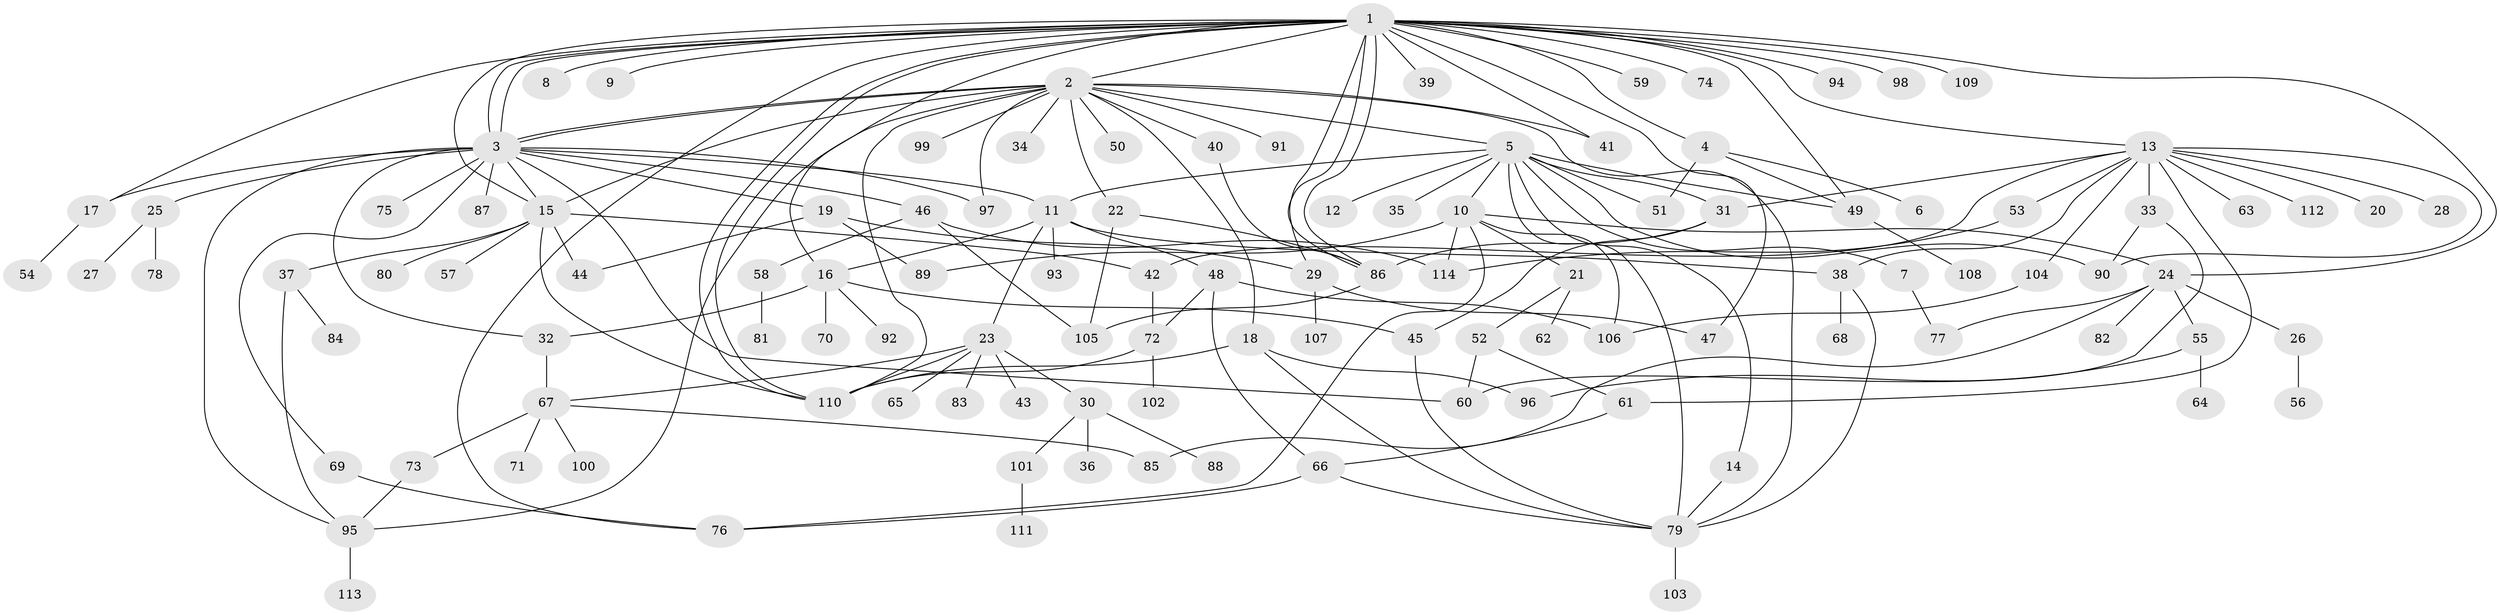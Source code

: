// Generated by graph-tools (version 1.1) at 2025/47/03/09/25 04:47:46]
// undirected, 114 vertices, 175 edges
graph export_dot {
graph [start="1"]
  node [color=gray90,style=filled];
  1;
  2;
  3;
  4;
  5;
  6;
  7;
  8;
  9;
  10;
  11;
  12;
  13;
  14;
  15;
  16;
  17;
  18;
  19;
  20;
  21;
  22;
  23;
  24;
  25;
  26;
  27;
  28;
  29;
  30;
  31;
  32;
  33;
  34;
  35;
  36;
  37;
  38;
  39;
  40;
  41;
  42;
  43;
  44;
  45;
  46;
  47;
  48;
  49;
  50;
  51;
  52;
  53;
  54;
  55;
  56;
  57;
  58;
  59;
  60;
  61;
  62;
  63;
  64;
  65;
  66;
  67;
  68;
  69;
  70;
  71;
  72;
  73;
  74;
  75;
  76;
  77;
  78;
  79;
  80;
  81;
  82;
  83;
  84;
  85;
  86;
  87;
  88;
  89;
  90;
  91;
  92;
  93;
  94;
  95;
  96;
  97;
  98;
  99;
  100;
  101;
  102;
  103;
  104;
  105;
  106;
  107;
  108;
  109;
  110;
  111;
  112;
  113;
  114;
  1 -- 2;
  1 -- 3;
  1 -- 3;
  1 -- 4;
  1 -- 8;
  1 -- 9;
  1 -- 13;
  1 -- 15;
  1 -- 16;
  1 -- 17;
  1 -- 24;
  1 -- 29;
  1 -- 39;
  1 -- 41;
  1 -- 47;
  1 -- 49;
  1 -- 59;
  1 -- 74;
  1 -- 76;
  1 -- 86;
  1 -- 86;
  1 -- 94;
  1 -- 98;
  1 -- 109;
  1 -- 110;
  1 -- 110;
  2 -- 3;
  2 -- 3;
  2 -- 5;
  2 -- 15;
  2 -- 18;
  2 -- 22;
  2 -- 34;
  2 -- 40;
  2 -- 41;
  2 -- 50;
  2 -- 79;
  2 -- 91;
  2 -- 95;
  2 -- 97;
  2 -- 99;
  2 -- 110;
  3 -- 11;
  3 -- 15;
  3 -- 17;
  3 -- 19;
  3 -- 25;
  3 -- 32;
  3 -- 46;
  3 -- 60;
  3 -- 69;
  3 -- 75;
  3 -- 87;
  3 -- 95;
  3 -- 97;
  4 -- 6;
  4 -- 49;
  4 -- 51;
  5 -- 7;
  5 -- 10;
  5 -- 11;
  5 -- 12;
  5 -- 14;
  5 -- 31;
  5 -- 35;
  5 -- 49;
  5 -- 51;
  5 -- 79;
  5 -- 90;
  7 -- 77;
  10 -- 21;
  10 -- 24;
  10 -- 76;
  10 -- 89;
  10 -- 106;
  10 -- 114;
  11 -- 16;
  11 -- 23;
  11 -- 38;
  11 -- 48;
  11 -- 93;
  13 -- 20;
  13 -- 28;
  13 -- 31;
  13 -- 33;
  13 -- 38;
  13 -- 42;
  13 -- 53;
  13 -- 61;
  13 -- 63;
  13 -- 90;
  13 -- 104;
  13 -- 112;
  14 -- 79;
  15 -- 37;
  15 -- 42;
  15 -- 44;
  15 -- 57;
  15 -- 80;
  15 -- 110;
  16 -- 32;
  16 -- 45;
  16 -- 70;
  16 -- 92;
  17 -- 54;
  18 -- 79;
  18 -- 96;
  18 -- 110;
  19 -- 29;
  19 -- 44;
  19 -- 89;
  21 -- 52;
  21 -- 62;
  22 -- 86;
  22 -- 105;
  23 -- 30;
  23 -- 43;
  23 -- 65;
  23 -- 67;
  23 -- 83;
  23 -- 110;
  24 -- 26;
  24 -- 55;
  24 -- 77;
  24 -- 82;
  24 -- 85;
  25 -- 27;
  25 -- 78;
  26 -- 56;
  29 -- 47;
  29 -- 107;
  30 -- 36;
  30 -- 88;
  30 -- 101;
  31 -- 45;
  31 -- 86;
  32 -- 67;
  33 -- 60;
  33 -- 90;
  37 -- 84;
  37 -- 95;
  38 -- 68;
  38 -- 79;
  40 -- 86;
  42 -- 72;
  45 -- 79;
  46 -- 58;
  46 -- 105;
  46 -- 114;
  48 -- 66;
  48 -- 72;
  48 -- 106;
  49 -- 108;
  52 -- 60;
  52 -- 61;
  53 -- 114;
  55 -- 64;
  55 -- 96;
  58 -- 81;
  61 -- 66;
  66 -- 76;
  66 -- 79;
  67 -- 71;
  67 -- 73;
  67 -- 85;
  67 -- 100;
  69 -- 76;
  72 -- 102;
  72 -- 110;
  73 -- 95;
  79 -- 103;
  86 -- 105;
  95 -- 113;
  101 -- 111;
  104 -- 106;
}
